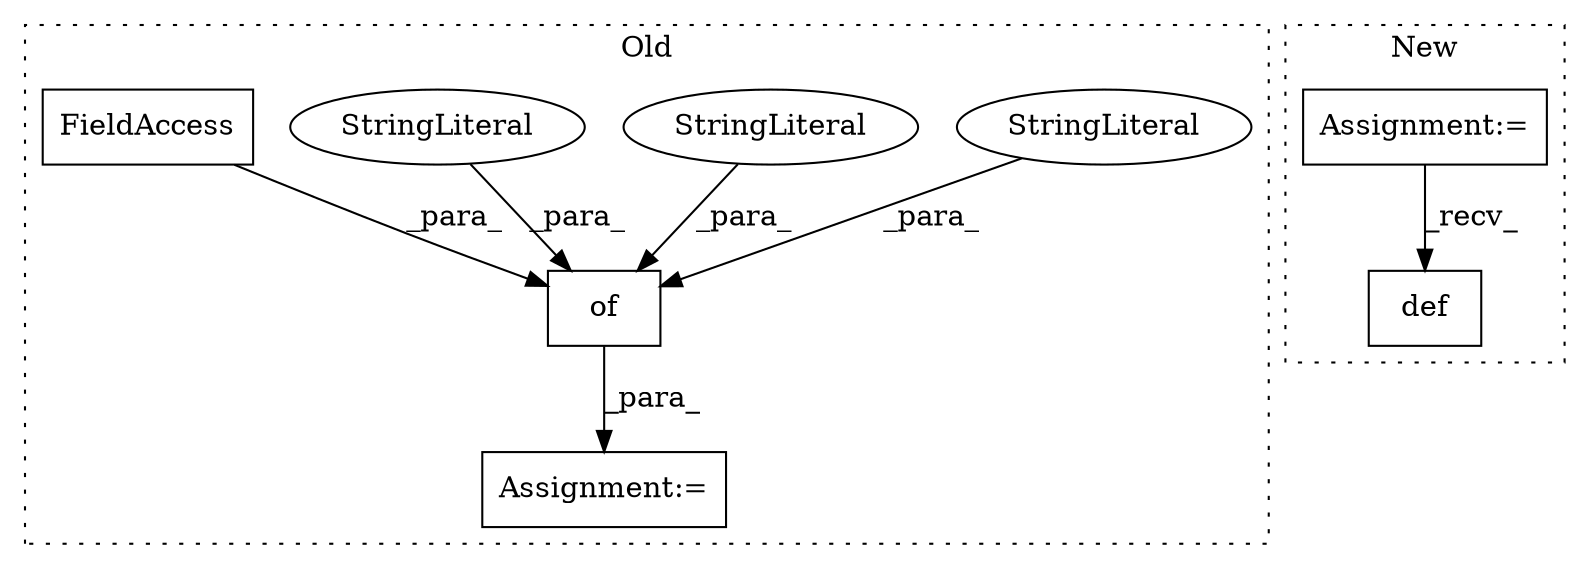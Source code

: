 digraph G {
subgraph cluster0 {
1 [label="of" a="32" s="2312,2457" l="3,1" shape="box"];
3 [label="Assignment:=" a="7" s="2759" l="1" shape="box"];
4 [label="StringLiteral" a="45" s="2315" l="16" shape="ellipse"];
5 [label="StringLiteral" a="45" s="2356" l="14" shape="ellipse"];
6 [label="StringLiteral" a="45" s="2334" l="9" shape="ellipse"];
7 [label="FieldAccess" a="22" s="2402" l="15" shape="box"];
label = "Old";
style="dotted";
}
subgraph cluster1 {
2 [label="def" a="32" s="2781,2860" l="4,1" shape="box"];
8 [label="Assignment:=" a="7" s="895" l="12" shape="box"];
label = "New";
style="dotted";
}
1 -> 3 [label="_para_"];
4 -> 1 [label="_para_"];
5 -> 1 [label="_para_"];
6 -> 1 [label="_para_"];
7 -> 1 [label="_para_"];
8 -> 2 [label="_recv_"];
}